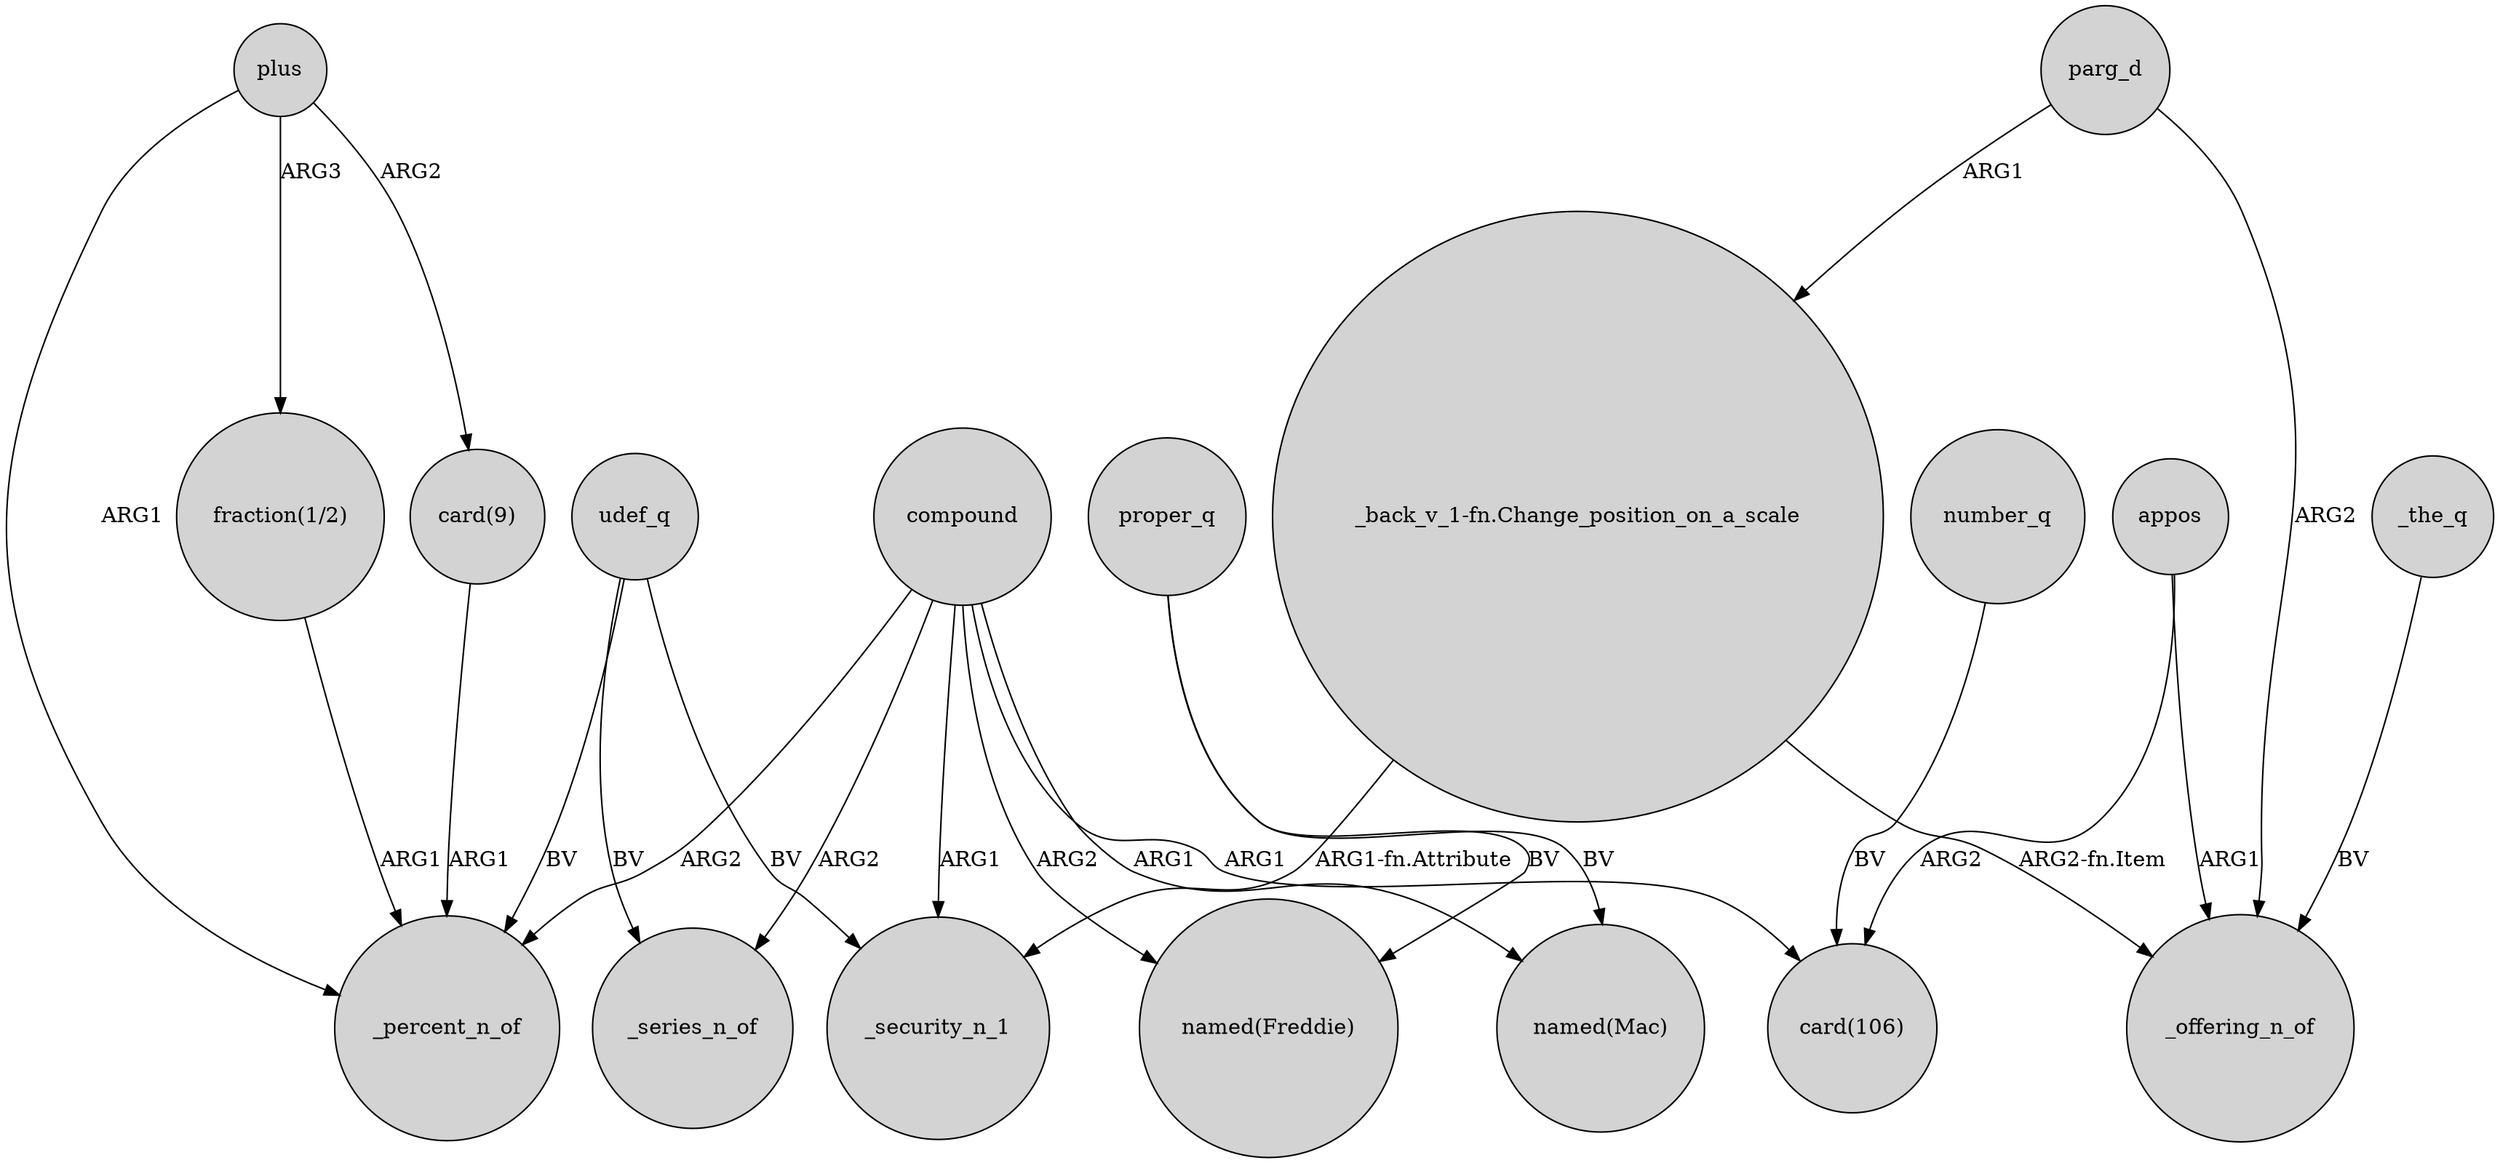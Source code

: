 digraph {
	node [shape=circle style=filled]
	appos -> "card(106)" [label=ARG2]
	plus -> "card(9)" [label=ARG2]
	"_back_v_1-fn.Change_position_on_a_scale" -> _offering_n_of [label="ARG2-fn.Item"]
	number_q -> "card(106)" [label=BV]
	appos -> _offering_n_of [label=ARG1]
	"card(9)" -> _percent_n_of [label=ARG1]
	compound -> "named(Freddie)" [label=ARG2]
	proper_q -> "named(Freddie)" [label=BV]
	udef_q -> _security_n_1 [label=BV]
	udef_q -> _series_n_of [label=BV]
	plus -> _percent_n_of [label=ARG1]
	compound -> _security_n_1 [label=ARG1]
	"fraction(1/2)" -> _percent_n_of [label=ARG1]
	udef_q -> _percent_n_of [label=BV]
	compound -> _percent_n_of [label=ARG2]
	parg_d -> "_back_v_1-fn.Change_position_on_a_scale" [label=ARG1]
	_the_q -> _offering_n_of [label=BV]
	compound -> "named(Mac)" [label=ARG1]
	compound -> "card(106)" [label=ARG1]
	parg_d -> _offering_n_of [label=ARG2]
	compound -> _series_n_of [label=ARG2]
	proper_q -> "named(Mac)" [label=BV]
	"_back_v_1-fn.Change_position_on_a_scale" -> _security_n_1 [label="ARG1-fn.Attribute"]
	plus -> "fraction(1/2)" [label=ARG3]
}
